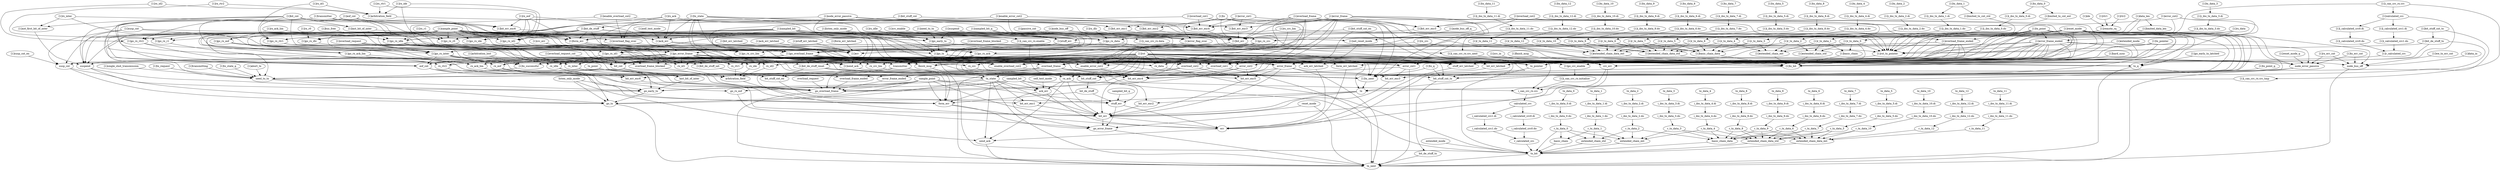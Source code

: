 strict digraph "" {
	rx_eof	 [complexity=35,
		importance=0.0653201628092,
		rank=0.00186629036598];
	form_err	 [complexity=16,
		importance=0.0542215691609,
		rank=0.00338884807256];
	rx_eof -> form_err;
	go_overload_frame	 [complexity=2,
		importance=0.102275636629,
		rank=0.0511378183145];
	rx_eof -> go_overload_frame;
	bit_err_exc6	 [complexity=31,
		importance=0.0632598218004,
		rank=0.00204063941292];
	rx_eof -> bit_err_exc6;
	"[1]single_shot_transmission"	 [complexity=28,
		importance=0.149776440992,
		rank=0.00534915860685];
	need_to_tx	 [complexity=21,
		importance=0.0740989886977,
		rank=0.00352852327132];
	"[1]single_shot_transmission" -> need_to_tx;
	"[1]go_rx_ack"	 [complexity=35,
		importance=0.0674770983387,
		rank=0.00192791709539];
	"[1]bit_de_stuff_reset"	 [complexity=25,
		importance=0.244426090029,
		rank=0.00977704360117];
	"[1]go_rx_ack" -> "[1]bit_de_stuff_reset";
	rx_ack	 [complexity=34,
		importance=0.0656432133553,
		rank=0.00193068274574];
	"[1]go_rx_ack" -> rx_ack;
	crc_err	 [complexity=16,
		importance=0.0546121511546,
		rank=0.00341325944716];
	"[1]go_rx_ack" -> crc_err;
	bit_cnt	 [complexity=20,
		importance=0.106781700651,
		rank=0.00533908503253];
	"[1]go_rx_ack" -> bit_cnt;
	rx_crc_lim	 [complexity=30,
		importance=0.056264281652,
		rank=0.00187547605507];
	"[1]go_rx_ack" -> rx_crc_lim;
	"[1]bus_free"	 [complexity=72,
		importance=0.709193803285,
		rank=0.00984991393451];
	"[1]go_rx_idle"	 [complexity=66,
		importance=0.706184272158,
		rank=0.0106997616994];
	"[1]bus_free" -> "[1]go_rx_idle";
	"[1]go_rx_data"	 [complexity=8,
		importance=0.434173179952,
		rank=0.0542716474941];
	rx_data	 [complexity=7,
		importance=0.431682762948,
		rank=0.0616689661354];
	"[1]go_rx_data" -> rx_data;
	"[1]go_rx_data" -> bit_cnt;
	overload_frame_blocked	 [complexity=20,
		importance=0.104942254403,
		rank=0.00524711272017];
	overload_frame_blocked -> go_overload_frame;
	bit_stuff_cnt_en	 [complexity=22,
		importance=0.0562468556172,
		rank=0.00255667525533];
	stuff_err	 [complexity=16,
		importance=0.0537311768906,
		rank=0.00335819855566];
	bit_stuff_cnt_en -> stuff_err;
	tx	 [complexity=35,
		importance=0.0753718312089,
		rank=0.00215348089168];
	bit_err	 [complexity=16,
		importance=0.0612275607735,
		rank=0.00382672254835];
	tx -> bit_err;
	bit_err_exc2	 [complexity=31,
		importance=0.0636446980278,
		rank=0.00205305477509];
	tx -> bit_err_exc2;
	bit_err_exc1	 [complexity=31,
		importance=0.0639453656116,
		rank=0.00206275372941];
	tx -> bit_err_exc1;
	go_tx	 [complexity=2,
		importance=0.0633990769768,
		rank=0.0316995384884];
	tx_next	 [complexity=0,
		importance=0.0195144358901,
		rank=0.0];
	go_tx -> tx_next;
	"[1]tx_request"	 [complexity=23,
		importance=0.0756774522941,
		rank=0.00329032401279];
	"[1]tx_request" -> need_to_tx;
	err	 [complexity=6,
		importance=0.0517432604743,
		rank=0.00862387674572];
	stuff_err -> err;
	go_error_frame	 [complexity=2,
		importance=0.159305124122,
		rank=0.079652562061];
	stuff_err -> go_error_frame;
	overload_request	 [complexity=20,
		importance=0.103854100225,
		rank=0.00519270501127];
	overload_request -> go_overload_frame;
	go_rx_eof	 [complexity=9,
		importance=0.16106488298,
		rank=0.0178960981088];
	go_rx_eof -> go_error_frame;
	"[1]i_ibo_tx_data_6.do"	 [complexity=55,
		importance=0.129556874446,
		rank=0.00235557953538];
	"[1]r_tx_data_6"	 [complexity=55,
		importance=0.126794597015,
		rank=0.00230535630937];
	"[1]i_ibo_tx_data_6.do" -> "[1]r_tx_data_6";
	"[1]i_ibo_tx_data_6.di"	 [complexity=71,
		importance=1.03882268213,
		rank=0.014631305382];
	"[1]i_ibo_tx_data_6.di" -> "[1]i_ibo_tx_data_6.do";
	"[1]sampled_bit"	 [complexity=59,
		importance=0.0797179212045,
		rank=0.00135115120686];
	"[1]sampled_bit" -> "[1]go_rx_data";
	"[1]ack_err"	 [complexity=44,
		importance=0.0712548757849,
		rank=0.00161942899511];
	"[1]sampled_bit" -> "[1]ack_err";
	"[1]sampled_bit" -> "[1]go_rx_idle";
	"[1]form_err"	 [complexity=44,
		importance=0.0711334659955,
		rank=0.00161666968172];
	"[1]sampled_bit" -> "[1]form_err";
	"[1]i_can_crc_rx.data"	 [complexity=31,
		importance=1.51267397068,
		rank=0.0487959345382];
	"[1]sampled_bit" -> "[1]i_can_crc_rx.data";
	"[1]go_rx_crc"	 [complexity=8,
		importance=0.306118588617,
		rank=0.0382648235772];
	"[1]sampled_bit" -> "[1]go_rx_crc";
	"[1]stuff_err"	 [complexity=44,
		importance=0.0706430737252,
		rank=0.00160552440284];
	"[1]sampled_bit" -> "[1]stuff_err";
	enable_overload_cnt2	 [complexity=38,
		importance=0.0665727576686,
		rank=0.00175191467549];
	"[1]sampled_bit" -> enable_overload_cnt2;
	bit_stuff_cnt	 [complexity=24,
		importance=0.0606619960495,
		rank=0.00252758316873];
	"[1]sampled_bit" -> bit_stuff_cnt;
	"[1]go_early_tx"	 [complexity=43,
		importance=0.358695585294,
		rank=0.00834175779753];
	"[1]sampled_bit" -> "[1]go_early_tx";
	"[1]go_rx_r0"	 [complexity=44,
		importance=0.141198163819,
		rank=0.00320904917771];
	"[1]sampled_bit" -> "[1]go_rx_r0";
	"[1]go_overload_frame"	 [complexity=39,
		importance=0.135634497794,
		rank=0.00347780763574];
	"[1]sampled_bit" -> "[1]go_overload_frame";
	"[1]go_rx_id1"	 [complexity=11,
		importance=0.435786162532,
		rank=0.0396169238666];
	"[1]sampled_bit" -> "[1]go_rx_id1";
	"[1]go_rx_id2"	 [complexity=42,
		importance=0.0710971083564,
		rank=0.0016927882942];
	"[1]sampled_bit" -> "[1]go_rx_id2";
	"[1]bit_err"	 [complexity=44,
		importance=0.0781394576081,
		rank=0.00177589676382];
	"[1]sampled_bit" -> "[1]bit_err";
	enable_error_cnt2	 [complexity=38,
		importance=0.0656957890673,
		rank=0.0017288365544];
	"[1]sampled_bit" -> enable_error_cnt2;
	tx_data_12	 [complexity=33,
		importance=0.455183707645,
		rank=0.0137934456862];
	"i_ibo_tx_data_12.di"	 [complexity=33,
		importance=0.453605244049,
		rank=0.013745613456];
	tx_data_12 -> "i_ibo_tx_data_12.di";
	"[1]i_ibo_tx_data_4.di"	 [complexity=71,
		importance=1.03882268213,
		rank=0.014631305382];
	"[1]i_ibo_tx_data_4.do"	 [complexity=55,
		importance=0.129556874446,
		rank=0.00235557953538];
	"[1]i_ibo_tx_data_4.di" -> "[1]i_ibo_tx_data_4.do";
	tx_data_10	 [complexity=33,
		importance=0.455183707645,
		rank=0.0137934456862];
	"i_ibo_tx_data_10.di"	 [complexity=33,
		importance=0.453605244049,
		rank=0.013745613456];
	tx_data_10 -> "i_ibo_tx_data_10.di";
	"[1]r_tx_data_4"	 [complexity=55,
		importance=0.126794597015,
		rank=0.00230535630937];
	"[1]i_ibo_tx_data_4.do" -> "[1]r_tx_data_4";
	"[1]i_ibo_tx_data_12.do"	 [complexity=55,
		importance=0.131776525895,
		rank=0.00239593683445];
	"[1]r_tx_data_12"	 [complexity=55,
		importance=0.129014248465,
		rank=0.00234571360845];
	"[1]i_ibo_tx_data_12.do" -> "[1]r_tx_data_12";
	node_bus_off	 [complexity=2,
		importance=0.180089992804,
		rank=0.090044996402];
	node_bus_off -> tx_next;
	"[1]i_ibo_tx_data_12.di"	 [complexity=71,
		importance=1.05657989372,
		rank=0.0148814069538];
	"[1]i_ibo_tx_data_12.di" -> "[1]i_ibo_tx_data_12.do";
	rx_id1	 [complexity=41,
		importance=0.0691114838346,
		rank=0.00168564594719];
	arbitration_field	 [complexity=35,
		importance=0.0667505597827,
		rank=0.00190715885093];
	rx_id1 -> arbitration_field;
	rx_id2	 [complexity=41,
		importance=0.0692167233617,
		rank=0.00168821276492];
	rx_id2 -> arbitration_field;
	"[1]i_ibo_tx_data_7.di"	 [complexity=71,
		importance=1.03882268213,
		rank=0.014631305382];
	"[1]i_ibo_tx_data_7.do"	 [complexity=55,
		importance=0.129556874446,
		rank=0.00235557953538];
	"[1]i_ibo_tx_data_7.di" -> "[1]i_ibo_tx_data_7.do";
	"[1]r_tx_data_7"	 [complexity=55,
		importance=0.126794597015,
		rank=0.00230535630937];
	"[1]i_ibo_tx_data_7.do" -> "[1]r_tx_data_7";
	"[1]i_ibo_tx_data_5.di"	 [complexity=71,
		importance=1.03882268213,
		rank=0.014631305382];
	"[1]i_ibo_tx_data_5.do"	 [complexity=55,
		importance=0.129556874446,
		rank=0.00235557953538];
	"[1]i_ibo_tx_data_5.di" -> "[1]i_ibo_tx_data_5.do";
	"[1]r_tx_data_5"	 [complexity=55,
		importance=0.126794597015,
		rank=0.00230535630937];
	"[1]i_ibo_tx_data_5.do" -> "[1]r_tx_data_5";
	"[1]rst_tx_pointer"	 [complexity=30,
		importance=0.703935212809,
		rank=0.0234645070936];
	tx_pointer	 [complexity=29,
		importance=0.349450313137,
		rank=0.0120500107978];
	"[1]rst_tx_pointer" -> tx_pointer;
	"[1]limited_tx_cnt_ext"	 [complexity=66,
		importance=0.705908287887,
		rank=0.0106955801195];
	"[1]limited_tx_cnt_ext" -> "[1]rst_tx_pointer";
	"[1]basic_chain_data"	 [complexity=46,
		importance=0.123834998465,
		rank=0.00269206518402];
	"[1]tx_bit"	 [complexity=43,
		importance=0.118310487847,
		rank=0.00275140669413];
	"[1]basic_chain_data" -> "[1]tx_bit";
	"[1]tx_state_q"	 [complexity=28,
		importance=0.149886274109,
		rank=0.00535308121817];
	"[1]tx_state_q" -> need_to_tx;
	finish_msg	 [complexity=7,
		importance=0.216887947775,
		rank=0.0309839925393];
	tx_bit	 [complexity=5,
		importance=0.0429386566385,
		rank=0.0085877313277];
	finish_msg -> tx_bit;
	rx_data -> tx_bit;
	send_ack	 [complexity=1,
		importance=0.0445278085737,
		rank=0.0445278085737];
	send_ack -> tx_next;
	"[1]transmitter"	 [complexity=63,
		importance=0.0828470829781,
		rank=0.00131503306314];
	"[1]tx_successful"	 [complexity=28,
		importance=0.150245061009,
		rank=0.00536589503605];
	"[1]transmitter" -> "[1]tx_successful";
	"[1]bit_err_exc6"	 [complexity=59,
		importance=0.080171718635,
		rank=0.00135884268873];
	"[1]transmitter" -> "[1]bit_err_exc6";
	"[1]transmitter" -> "[1]form_err";
	suspend	 [complexity=21,
		importance=0.0711013865541,
		rank=0.0033857803121];
	"[1]transmitter" -> suspend;
	"[1]transmitter" -> "[1]go_overload_frame";
	rx_ide	 [complexity=41,
		importance=0.0695106087092,
		rank=0.00169538070023];
	rx_ide -> arbitration_field;
	"[1]tx_data_6"	 [complexity=71,
		importance=1.04040114572,
		rank=0.0146535372637];
	"[1]tx_data_6" -> "[1]i_ibo_tx_data_6.di";
	"[1]extended_chain_data_ext"	 [complexity=46,
		importance=0.126054649914,
		rank=0.00274031847639];
	"[1]r_tx_data_12" -> "[1]extended_chain_data_ext";
	"[1]r_tx_data_10"	 [complexity=55,
		importance=0.129014248465,
		rank=0.00234571360845];
	"[1]extended_chain_data_std"	 [complexity=46,
		importance=0.124081626404,
		rank=0.00269742666095];
	"[1]r_tx_data_10" -> "[1]extended_chain_data_std";
	"[1]r_tx_data_10" -> "[1]extended_chain_data_ext";
	"[1]r_tx_data_11"	 [complexity=55,
		importance=0.129014248465,
		rank=0.00234571360845];
	"[1]r_tx_data_11" -> "[1]extended_chain_data_ext";
	need_to_tx -> go_tx;
	go_early_tx	 [complexity=11,
		importance=0.0677885798268,
		rank=0.00616259816607];
	need_to_tx -> go_early_tx;
	"[1]i_ibo_tx_data_1.do"	 [complexity=50,
		importance=0.125970494939,
		rank=0.00251940989878];
	"[1]r_tx_data_1"	 [complexity=50,
		importance=0.123405512944,
		rank=0.00246811025888];
	"[1]i_ibo_tx_data_1.do" -> "[1]r_tx_data_1";
	"[1]i_ibo_tx_data_1.di"	 [complexity=66,
		importance=1.00973703459,
		rank=0.0152990459786];
	"[1]i_ibo_tx_data_1.di" -> "[1]i_ibo_tx_data_1.do";
	"[1]error_frame"	 [complexity=64,
		importance=0.0823774171422,
		rank=0.00128714714285];
	"[1]error_frame" -> "[1]rst_tx_pointer";
	"[1]error_frame" -> finish_msg;
	"[1]bit_err_exc4"	 [complexity=59,
		importance=0.0804894007684,
		rank=0.00136422713167];
	"[1]error_frame" -> "[1]bit_err_exc4";
	"[1]bit_err_exc5"	 [complexity=59,
		importance=0.0804178823162,
		rank=0.00136301495451];
	"[1]error_frame" -> "[1]bit_err_exc5";
	"[1]bit_err_exc3"	 [complexity=59,
		importance=0.0800426163248,
		rank=0.00135665451398];
	"[1]error_frame" -> "[1]bit_err_exc3";
	tx_state	 [complexity=35,
		importance=0.066342615388,
		rank=0.0018955032968];
	"[1]error_frame" -> tx_state;
	error_cnt1	 [complexity=38,
		importance=0.0656349202506,
		rank=0.00172723474344];
	"[1]error_frame" -> error_cnt1;
	"[1]tx_next"	 [complexity=38,
		importance=0.094886267099,
		rank=0.00249700702892];
	"[1]error_frame" -> "[1]tx_next";
	"[1]error_frame" -> "[1]bit_err";
	"[1]error_frame" -> enable_error_cnt2;
	node_error_passive	 [complexity=35,
		importance=0.0675910523876,
		rank=0.00193117292536];
	node_error_passive -> tx_next;
	bit_err_exc3	 [complexity=31,
		importance=0.0631307194903,
		rank=0.00203647482227];
	node_error_passive -> bit_err_exc3;
	"[1]last_bit_of_inter"	 [complexity=72,
		importance=0.708140642298,
		rank=0.00983528669859];
	"[1]last_bit_of_inter" -> "[1]go_rx_idle";
	"[1]last_bit_of_inter" -> "[1]go_early_tx";
	"[1]last_bit_of_inter" -> "[1]go_rx_id1";
	"[1]tx_successful" -> need_to_tx;
	ack_err_latched	 [complexity=16,
		importance=0.0537830181721,
		rank=0.00336143863575];
	"[1]ack_err" -> ack_err_latched;
	"[1]err"	 [complexity=44,
		importance=0.202486922892,
		rank=0.00460197552027];
	"[1]ack_err" -> "[1]err";
	"[1]go_error_frame"	 [complexity=37,
		importance=0.0686551573089,
		rank=0.00185554479213];
	"[1]ack_err" -> "[1]go_error_frame";
	"[1]go_rx_crc_lim"	 [complexity=9,
		importance=0.607341712074,
		rank=0.0674824124527];
	"[1]go_rx_crc_lim" -> finish_msg;
	rx_crc	 [complexity=7,
		importance=0.302721802505,
		rank=0.0432459717865];
	"[1]go_rx_crc_lim" -> rx_crc;
	"[1]go_rx_crc_lim" -> rx_crc_lim;
	"[1]need_to_tx"	 [complexity=53,
		importance=0.365005994165,
		rank=0.00688690555028];
	"[1]go_tx"	 [complexity=34,
		importance=0.354306082444,
		rank=0.0104207671307];
	"[1]need_to_tx" -> "[1]go_tx";
	"[1]need_to_tx" -> "[1]go_early_tx";
	"[1]bit_de_stuff_tx"	 [complexity=66,
		importance=0.706522658666,
		rank=0.0107048887677];
	"[1]bit_de_stuff_tx" -> "[1]rst_tx_pointer";
	"[1]bit_de_stuff_tx" -> "[1]tx_next";
	"[1]bit_de_stuff_tx" -> tx_pointer;
	"[1]stuff_err_latched"	 [complexity=54,
		importance=0.20443237189,
		rank=0.00378578466463];
	"[1]stuff_err_latched" -> "[1]err";
	"[1]sampled_bit_q"	 [complexity=50,
		importance=0.0722215373215,
		rank=0.00144443074643];
	"[1]sampled_bit_q" -> "[1]stuff_err";
	"[1]sampled_bit_q" -> bit_stuff_cnt;
	"[1]form_err_latched"	 [complexity=54,
		importance=0.204473237168,
		rank=0.00378654142903];
	"[1]form_err_latched" -> "[1]err";
	"[1]rx_eof"	 [complexity=63,
		importance=0.0822320596437,
		rank=0.001305270788];
	"[1]rx_eof" -> "[1]bit_err_exc6";
	"[1]rx_eof" -> "[1]form_err";
	"[1]go_rx_inter"	 [complexity=39,
		importance=0.134951976267,
		rank=0.00346030708378];
	"[1]rx_eof" -> "[1]go_rx_inter";
	eof_cnt	 [complexity=35,
		importance=0.0655546443792,
		rank=0.00187298983941];
	"[1]rx_eof" -> eof_cnt;
	"[1]rx_eof" -> "[1]go_overload_frame";
	"i_ibo_tx_data_11.do"	 [complexity=17,
		importance=0.0564046946861,
		rank=0.00331792321683];
	r_tx_data_11	 [complexity=17,
		importance=0.0536424172559,
		rank=0.00315543630917];
	"i_ibo_tx_data_11.do" -> r_tx_data_11;
	"[1]bit_stuff_cnt_en"	 [complexity=50,
		importance=0.0731587524518,
		rank=0.00146317504904];
	"[1]bit_stuff_cnt_en" -> "[1]stuff_err";
	"[1]bit_stuff_cnt_en" -> bit_stuff_cnt;
	bit_stuff_cnt_tx	 [complexity=7,
		importance=0.0321912433989,
		rank=0.00459874905698];
	"[1]bit_stuff_cnt_en" -> bit_stuff_cnt_tx;
	rx_crc -> tx_bit;
	bit_err_latched	 [complexity=16,
		importance=0.0541163881217,
		rank=0.00338227425761];
	bit_err_latched -> err;
	ack_err_latched -> err;
	err -> send_ack;
	"[1]suspend"	 [complexity=53,
		importance=0.362008392021,
		rank=0.00683034701927];
	transmitter	 [complexity=35,
		importance=0.0659351861436,
		rank=0.00188386246124];
	"[1]suspend" -> transmitter;
	"[1]suspend" -> "[1]go_tx";
	"[1]suspend" -> "[1]go_early_tx";
	"[1]bit_de_stuff"	 [complexity=50,
		importance=0.0727081576254,
		rank=0.00145416315251];
	"[1]bit_de_stuff" -> "[1]go_rx_ack";
	"[1]bit_de_stuff" -> "[1]go_rx_data";
	"[1]bit_de_stuff" -> "[1]go_rx_crc_lim";
	"[1]go_rx_rtr2"	 [complexity=43,
		importance=0.140400146008,
		rank=0.0032651196746];
	"[1]bit_de_stuff" -> "[1]go_rx_rtr2";
	"[1]go_rx_rtr1"	 [complexity=42,
		importance=0.0713895799794,
		rank=0.00169975190427];
	"[1]bit_de_stuff" -> "[1]go_rx_rtr1";
	"[1]bit_de_stuff" -> "[1]form_err";
	"[1]bit_de_stuff" -> "[1]go_rx_crc";
	"[1]bit_de_stuff" -> "[1]stuff_err";
	"[1]bit_de_stuff" -> bit_cnt;
	"[1]bit_de_stuff" -> "[1]go_rx_r0";
	"[1]go_rx_r1"	 [complexity=43,
		importance=0.140547738442,
		rank=0.0032685520568];
	"[1]bit_de_stuff" -> "[1]go_rx_r1";
	"[1]i_can_crc_rx.enable"	 [complexity=28,
		importance=1.51063992519,
		rank=0.0539514258995];
	"[1]bit_de_stuff" -> "[1]i_can_crc_rx.enable";
	"[1]bit_de_stuff" -> "[1]go_rx_id2";
	"[1]go_rx_ide"	 [complexity=43,
		importance=0.140682045228,
		rank=0.00327167547042];
	"[1]bit_de_stuff" -> "[1]go_rx_ide";
	"[1]go_rx_dlc"	 [complexity=30,
		importance=0.21556648873,
		rank=0.00718554962433];
	"[1]bit_de_stuff" -> "[1]go_rx_dlc";
	"i_ibo_tx_data_10.do"	 [complexity=17,
		importance=0.0564046946861,
		rank=0.00331792321683];
	r_tx_data_10	 [complexity=17,
		importance=0.0536424172559,
		rank=0.00315543630917];
	"i_ibo_tx_data_10.do" -> r_tx_data_10;
	"i_ibo_tx_data_10.di" -> "i_ibo_tx_data_10.do";
	"i_ibo_tx_data_12.do"	 [complexity=17,
		importance=0.0564046946861,
		rank=0.00331792321683];
	"i_ibo_tx_data_12.di" -> "i_ibo_tx_data_12.do";
	r_tx_data_12	 [complexity=17,
		importance=0.0536424172559,
		rank=0.00315543630917];
	"i_ibo_tx_data_12.do" -> r_tx_data_12;
	rx_rtr2	 [complexity=41,
		importance=0.0693300867782,
		rank=0.0016909777263];
	rx_rtr2 -> arbitration_field;
	rx_rtr1	 [complexity=41,
		importance=0.0693629429907,
		rank=0.00169177909733];
	rx_rtr1 -> arbitration_field;
	error_frame	 [complexity=36,
		importance=0.0654655203077,
		rank=0.00181848667521];
	error_frame -> bit_err;
	error_frame -> tx_next;
	error_frame -> bit_err_exc3;
	bit_err_exc4	 [complexity=31,
		importance=0.0635775039338,
		rank=0.00205088722367];
	error_frame -> bit_err_exc4;
	bit_err_exc5	 [complexity=31,
		importance=0.0635059854816,
		rank=0.00204858017683];
	error_frame -> bit_err_exc5;
	bit_err -> err;
	bit_err -> go_error_frame;
	"[1]go_rx_rtr2" -> rx_id2;
	"[1]go_rx_rtr2" -> rx_rtr2;
	"[1]go_rx_rtr1" -> rx_id1;
	"[1]go_rx_rtr1" -> rx_rtr1;
	"[1]hard_sync"	 [complexity=31,
		importance=2.26758384703,
		rank=0.0731478660334];
	"[1]go_crc_enable"	 [complexity=28,
		importance=2.26600538344,
		rank=0.0809287636942];
	"[1]hard_sync" -> "[1]go_crc_enable";
	"i_calculated_crc0.do"	 [complexity=11,
		importance=0.0926638972589,
		rank=0.0084239906599];
	r_calculated_crc	 [complexity=11,
		importance=0.090060195934,
		rank=0.00818729053946];
	"i_calculated_crc0.do" -> r_calculated_crc;
	"[1]i_can_crc_rx.crc_tmp"	 [complexity=33,
		importance=1.51027513113,
		rank=0.0457659130645];
	"i_can_crc_rx.crc"	 [complexity=27,
		importance=0.7537212809,
		rank=0.0279156029963];
	"[1]i_can_crc_rx.crc_tmp" -> "i_can_crc_rx.crc";
	extended_mode	 [complexity=6,
		importance=0.430965029982,
		rank=0.0718275049969];
	extended_mode -> tx_bit;
	"[1]overload_frame_blocked"	 [complexity=57,
		importance=0.138301115568,
		rank=0.00242633536085];
	"[1]overload_frame_blocked" -> "[1]go_overload_frame";
	"i_ibo_tx_data_4.di"	 [complexity=33,
		importance=0.435848032454,
		rank=0.013207516135];
	"i_ibo_tx_data_4.do"	 [complexity=17,
		importance=0.0541850432368,
		rank=0.00318735548452];
	"i_ibo_tx_data_4.di" -> "i_ibo_tx_data_4.do";
	"[1]bit_stuff_cnt"	 [complexity=52,
		importance=0.077573892884,
		rank=0.00149180563239];
	"[1]bit_stuff_cnt" -> "[1]bit_de_stuff";
	"[1]bit_stuff_cnt" -> bit_stuff_cnt;
	"[1]error_cnt2"	 [complexity=64,
		importance=0.0827047163419,
		rank=0.00129226119284];
	"[1]error_cnt2" -> "[1]bit_err_exc5";
	"[1]error_frame_ended"	 [complexity=57,
		importance=0.137559521022,
		rank=0.0024133249302];
	"[1]error_cnt2" -> "[1]error_frame_ended";
	"[1]error_cnt2" -> "[1]go_overload_frame";
	error_cnt2	 [complexity=36,
		importance=0.0657928195073,
		rank=0.00182757831965];
	"[1]error_cnt2" -> error_cnt2;
	r_tx_data_4	 [complexity=17,
		importance=0.0514227658066,
		rank=0.00302486857686];
	"i_ibo_tx_data_4.do" -> r_tx_data_4;
	"[1]error_cnt1"	 [complexity=66,
		importance=0.0825468170851,
		rank=0.00125070934977];
	"[1]error_cnt1" -> "[1]bit_err_exc4";
	"[1]error_cnt1" -> "[1]bit_err_exc3";
	"[1]error_flag_over"	 [complexity=41,
		importance=0.0684184502207,
		rank=0.00166874268831];
	"[1]error_cnt1" -> "[1]error_flag_over";
	"[1]error_cnt1" -> error_cnt1;
	"[1]error_cnt1" -> "[1]tx_next";
	basic_chain	 [complexity=8,
		importance=0.0451727437444,
		rank=0.00564659296806];
	basic_chain -> tx_bit;
	"[1]bit_err_exc4" -> "[1]bit_err";
	"[1]bit_err_exc5" -> "[1]bit_err";
	"[1]bit_err_exc6" -> "[1]bit_err";
	"[1]bit_err_exc1"	 [complexity=59,
		importance=0.0808572624462,
		rank=0.00137046207536];
	"[1]bit_err_exc1" -> "[1]bit_err";
	"[1]bit_err_exc2"	 [complexity=59,
		importance=0.0805565948624,
		rank=0.00136536601462];
	"[1]bit_err_exc2" -> "[1]bit_err";
	"[1]bit_err_exc3" -> "[1]bit_err";
	"[1]overload_cnt1"	 [complexity=66,
		importance=0.0827961366522,
		rank=0.00125448691897];
	"[1]overload_cnt1" -> "[1]bit_err_exc4";
	"[1]overload_flag_over"	 [complexity=41,
		importance=0.068606351182,
		rank=0.00167332563859];
	"[1]overload_cnt1" -> "[1]overload_flag_over";
	overload_cnt1	 [complexity=38,
		importance=0.0658842398177,
		rank=0.00173379578468];
	"[1]overload_cnt1" -> overload_cnt1;
	"[1]overload_cnt1" -> "[1]tx_next";
	"[1]overload_cnt2"	 [complexity=64,
		importance=0.083004679782,
		rank=0.00129694812159];
	"[1]overload_cnt2" -> "[1]bit_err_exc5";
	overload_cnt2	 [complexity=36,
		importance=0.0660927829474,
		rank=0.00183591063743];
	"[1]overload_cnt2" -> overload_cnt2;
	"[1]overload_cnt2" -> "[1]go_overload_frame";
	"[1]overload_frame_ended"	 [complexity=57,
		importance=0.13759702214,
		rank=0.00241398284456];
	"[1]overload_cnt2" -> "[1]overload_frame_ended";
	reset_mode	 [complexity=31,
		importance=0.0628060243699,
		rank=0.00202600078613];
	reset_mode -> bit_err;
	reset_mode -> tx_next;
	"[1]go_rx_idle" -> "[1]rst_tx_pointer";
	"[1]go_rx_idle" -> finish_msg;
	"[1]go_rx_idle" -> transmitter;
	rx_inter	 [complexity=20,
		importance=0.104445425646,
		rank=0.0052222712823];
	"[1]go_rx_idle" -> rx_inter;
	rx_idle	 [complexity=21,
		importance=0.0696492250389,
		rank=0.00331662976376];
	"[1]go_rx_idle" -> rx_idle;
	"[1]extended_chain_std"	 [complexity=46,
		importance=0.121037830831,
		rank=0.00263125719198];
	"[1]extended_chain_std" -> "[1]tx_bit";
	"[1]i_can_crc_rx.initialize"	 [complexity=28,
		importance=2.26339491018,
		rank=0.0808355325065];
	"[1]go_crc_enable" -> "[1]i_can_crc_rx.initialize";
	"[1]bit_de_stuff_reset" -> bit_stuff_cnt_en;
	"[1]bit_de_stuff_reset" -> bit_stuff_cnt;
	"[1]bit_de_stuff_reset" -> bit_stuff_cnt_tx;
	tx_data_11	 [complexity=33,
		importance=0.455183707645,
		rank=0.0137934456862];
	"i_ibo_tx_data_11.di"	 [complexity=33,
		importance=0.453605244049,
		rank=0.013745613456];
	tx_data_11 -> "i_ibo_tx_data_11.di";
	"i_calculated_crc0.di"	 [complexity=27,
		importance=0.743362007265,
		rank=0.027531926195];
	"i_calculated_crc0.di" -> "i_calculated_crc0.do";
	"i_ibo_tx_data_1.di"	 [complexity=28,
		importance=0.406762384917,
		rank=0.0145272280328];
	"i_ibo_tx_data_1.do"	 [complexity=12,
		importance=0.0505986637299,
		rank=0.00421655531082];
	"i_ibo_tx_data_1.di" -> "i_ibo_tx_data_1.do";
	r_tx_data_1	 [complexity=12,
		importance=0.0480336817349,
		rank=0.00400280681124];
	"i_ibo_tx_data_1.do" -> r_tx_data_1;
	transmitter -> form_err;
	transmitter -> go_overload_frame;
	transmitter -> bit_err_exc6;
	"i_ibo_tx_data_3.do"	 [complexity=17,
		importance=0.0541850432368,
		rank=0.00318735548452];
	r_tx_data_3	 [complexity=17,
		importance=0.0514227658066,
		rank=0.00302486857686];
	"i_ibo_tx_data_3.do" -> r_tx_data_3;
	"[1]crc_enable"	 [complexity=28,
		importance=1.51377540759,
		rank=0.0540634074139];
	"[1]crc_enable" -> "[1]i_can_crc_rx.enable";
	"i_ibo_tx_data_3.di"	 [complexity=33,
		importance=0.435848032454,
		rank=0.013207516135];
	"i_ibo_tx_data_3.di" -> "i_ibo_tx_data_3.do";
	tx_state -> go_tx;
	tx_state -> send_ack;
	tx_state -> bit_err;
	tx_state -> go_early_tx;
	ack_err	 [complexity=16,
		importance=0.0543429789504,
		rank=0.0033964361844];
	tx_state -> ack_err;
	tx_state -> tx_next;
	tx_state -> bit_err_exc1;
	r_tx_data_9	 [complexity=17,
		importance=0.0514227658066,
		rank=0.00302486857686];
	basic_chain_data	 [complexity=8,
		importance=0.0484631672559,
		rank=0.00605789590698];
	r_tx_data_9 -> basic_chain_data;
	extended_chain_data_ext	 [complexity=8,
		importance=0.0506828187052,
		rank=0.00633535233815];
	r_tx_data_9 -> extended_chain_data_ext;
	extended_chain_data_std	 [complexity=8,
		importance=0.0487097951947,
		rank=0.00608872439933];
	r_tx_data_9 -> extended_chain_data_std;
	r_tx_data_6	 [complexity=17,
		importance=0.0514227658066,
		rank=0.00302486857686];
	r_tx_data_6 -> basic_chain_data;
	r_tx_data_6 -> extended_chain_data_ext;
	r_tx_data_6 -> extended_chain_data_std;
	r_tx_data_7	 [complexity=17,
		importance=0.0514227658066,
		rank=0.00302486857686];
	r_tx_data_7 -> basic_chain_data;
	r_tx_data_7 -> extended_chain_data_ext;
	r_tx_data_7 -> extended_chain_data_std;
	r_tx_data_4 -> basic_chain_data;
	r_tx_data_4 -> extended_chain_data_std;
	extended_chain_ext	 [complexity=8,
		importance=0.0466525113773,
		rank=0.00583156392216];
	r_tx_data_4 -> extended_chain_ext;
	r_tx_data_5	 [complexity=17,
		importance=0.0514227658066,
		rank=0.00302486857686];
	r_tx_data_5 -> basic_chain_data;
	r_tx_data_5 -> extended_chain_data_ext;
	r_tx_data_5 -> extended_chain_data_std;
	r_tx_data_2	 [complexity=17,
		importance=0.0514227658066,
		rank=0.00302486857686];
	r_tx_data_2 -> basic_chain_data;
	extended_chain_std	 [complexity=8,
		importance=0.0456659996221,
		rank=0.00570824995276];
	r_tx_data_2 -> extended_chain_std;
	r_tx_data_2 -> extended_chain_ext;
	r_tx_data_3 -> basic_chain_data;
	r_tx_data_3 -> extended_chain_data_std;
	r_tx_data_3 -> extended_chain_ext;
	r_tx_data_0	 [complexity=12,
		importance=0.0480336817349,
		rank=0.00400280681124];
	r_tx_data_0 -> basic_chain;
	r_tx_data_0 -> tx_bit;
	r_tx_data_0 -> extended_chain_std;
	r_tx_data_0 -> extended_chain_ext;
	r_tx_data_1 -> basic_chain;
	r_tx_data_1 -> extended_chain_std;
	r_tx_data_1 -> extended_chain_ext;
	"[1]bit_err_latched"	 [complexity=54,
		importance=0.204860050539,
		rank=0.00379370463962];
	"[1]bit_err_latched" -> "[1]err";
	"i_ibo_tx_data_0.do"	 [complexity=12,
		importance=0.0505986637299,
		rank=0.00421655531082];
	"i_ibo_tx_data_0.do" -> r_tx_data_0;
	"i_ibo_tx_data_0.di"	 [complexity=28,
		importance=0.406762384917,
		rank=0.0145272280328];
	"i_ibo_tx_data_0.di" -> "i_ibo_tx_data_0.do";
	"i_ibo_tx_data_2.do"	 [complexity=17,
		importance=0.0541850432368,
		rank=0.00318735548452];
	"i_ibo_tx_data_2.do" -> r_tx_data_2;
	"i_ibo_tx_data_2.di"	 [complexity=33,
		importance=0.435848032454,
		rank=0.013207516135];
	"i_ibo_tx_data_2.di" -> "i_ibo_tx_data_2.do";
	"[1]ide"	 [complexity=24,
		importance=0.310111531306,
		rank=0.0129213138044];
	"[1]remote_rq"	 [complexity=19,
		importance=0.308225121709,
		rank=0.0162223748268];
	"[1]ide" -> "[1]remote_rq";
	rx_ack -> send_ack;
	rx_ack -> bit_err;
	rx_ack -> ack_err;
	rx_ack -> bit_err_exc2;
	bit_de_stuff_tx	 [complexity=5,
		importance=0.022101881747,
		rank=0.0044203763494];
	bit_de_stuff_tx -> tx_next;
	"[1]bit_stuff_cnt_tx"	 [complexity=68,
		importance=0.716612020318,
		rank=0.0105384120635];
	"[1]bit_stuff_cnt_tx" -> "[1]bit_de_stuff_tx";
	"[1]bit_stuff_cnt_tx" -> bit_stuff_cnt_tx;
	"[1]bit_de_stuff_set"	 [complexity=23,
		importance=0.114152522436,
		rank=0.0049631531494];
	"[1]bit_de_stuff_set" -> bit_stuff_cnt_en;
	"[1]i_ibo_tx_data_8.do"	 [complexity=55,
		importance=0.129556874446,
		rank=0.00235557953538];
	"[1]r_tx_data_8"	 [complexity=55,
		importance=0.126794597015,
		rank=0.00230535630937];
	"[1]i_ibo_tx_data_8.do" -> "[1]r_tx_data_8";
	"[1]tx_point_q"	 [complexity=9,
		importance=0.0982478163185,
		rank=0.0109164240354];
	"[1]tx_point_q" -> bit_stuff_cnt_tx;
	"[1]i_ibo_tx_data_8.di"	 [complexity=71,
		importance=1.03882268213,
		rank=0.014631305382];
	"[1]i_ibo_tx_data_8.di" -> "[1]i_ibo_tx_data_8.do";
	"[1]crc_in"	 [complexity=20,
		importance=0.0569641130055,
		rank=0.00284820565028];
	"[1]crc_in" -> crc_err;
	"[1]i_calculated_crc0.di"	 [complexity=65,
		importance=1.94931130661,
		rank=0.029989404717];
	"[1]i_calculated_crc0.do"	 [complexity=49,
		importance=0.243407559677,
		rank=0.00496750121789];
	"[1]i_calculated_crc0.di" -> "[1]i_calculated_crc0.do";
	"[1]r_calculated_crc"	 [complexity=49,
		importance=0.240803858352,
		rank=0.00491436445616];
	"[1]i_calculated_crc0.do" -> "[1]r_calculated_crc";
	"[1]extended_chain_data_std" -> "[1]tx_bit";
	form_err -> err;
	form_err -> go_error_frame;
	"[1]i_ibo_tx_data_11.di"	 [complexity=71,
		importance=1.05657989372,
		rank=0.0148814069538];
	"[1]i_ibo_tx_data_11.do"	 [complexity=55,
		importance=0.131776525895,
		rank=0.00239593683445];
	"[1]i_ibo_tx_data_11.di" -> "[1]i_ibo_tx_data_11.do";
	"[1]i_ibo_tx_data_11.do" -> "[1]r_tx_data_11";
	"i_ibo_tx_data_6.di"	 [complexity=33,
		importance=0.435848032454,
		rank=0.013207516135];
	"i_ibo_tx_data_6.do"	 [complexity=17,
		importance=0.0541850432368,
		rank=0.00318735548452];
	"i_ibo_tx_data_6.di" -> "i_ibo_tx_data_6.do";
	"i_ibo_tx_data_6.do" -> r_tx_data_6;
	"[1]go_rx_ack_lim"	 [complexity=36,
		importance=0.133001233148,
		rank=0.00369447869856];
	"[1]go_rx_ack_lim" -> rx_ack;
	rx_ack_lim	 [complexity=30,
		importance=0.0562598984709,
		rank=0.00187532994903];
	"[1]go_rx_ack_lim" -> rx_ack_lim;
	"[1]form_err" -> "[1]err";
	"[1]form_err" -> "[1]go_error_frame";
	form_err_latched	 [complexity=16,
		importance=0.05372957475,
		rank=0.00335809842188];
	"[1]form_err" -> form_err_latched;
	"[1]i_can_crc_rx.crc_next"	 [complexity=28,
		importance=1.51107473806,
		rank=0.0539669549308];
	"[1]i_can_crc_rx.crc_next" -> "i_can_crc_rx.crc";
	"[1]abort_tx"	 [complexity=28,
		importance=0.149776440992,
		rank=0.00534915860685];
	"[1]abort_tx" -> need_to_tx;
	basic_chain_data -> tx_bit;
	suspend -> go_tx;
	suspend -> go_early_tx;
	crc_err -> err;
	crc_err -> go_error_frame;
	"[1]go_rx_inter" -> rx_eof;
	"[1]go_rx_inter" -> "[1]tx_successful";
	"[1]go_rx_inter" -> tx_state;
	"[1]go_rx_inter" -> rx_inter;
	"[1]go_rx_inter" -> bit_cnt;
	"[1]go_rx_inter" -> eof_cnt;
	"[1]overload_frame"	 [complexity=64,
		importance=0.0822699726575,
		rank=0.00128546832277];
	"[1]overload_frame" -> overload_frame_blocked;
	"[1]overload_frame" -> "[1]rst_tx_pointer";
	"[1]overload_frame" -> "[1]bit_err_exc4";
	"[1]overload_frame" -> "[1]bit_err_exc5";
	"[1]overload_frame" -> overload_cnt1;
	"[1]overload_frame" -> enable_overload_cnt2;
	"[1]overload_frame" -> "[1]tx_next";
	"[1]overload_frame" -> "[1]bit_err";
	self_test_mode	 [complexity=22,
		importance=0.0559214425467,
		rank=0.00254188375212];
	self_test_mode -> ack_err;
	"[1]i_ibo_tx_data_2.di"	 [complexity=71,
		importance=1.03882268213,
		rank=0.014631305382];
	"[1]i_ibo_tx_data_2.do"	 [complexity=55,
		importance=0.129556874446,
		rank=0.00235557953538];
	"[1]i_ibo_tx_data_2.di" -> "[1]i_ibo_tx_data_2.do";
	"[1]r_tx_data_2"	 [complexity=55,
		importance=0.126794597015,
		rank=0.00230535630937];
	"[1]i_ibo_tx_data_2.do" -> "[1]r_tx_data_2";
	"[1]overload_flag_over" -> enable_overload_cnt2;
	tx_bit -> tx_next;
	"i_calculated_crc1.di"	 [complexity=27,
		importance=0.743362007265,
		rank=0.027531926195];
	"i_calculated_crc1.do"	 [complexity=11,
		importance=0.0926638972589,
		rank=0.0084239906599];
	"i_calculated_crc1.di" -> "i_calculated_crc1.do";
	"[1]not_first_bit_of_inter"	 [complexity=24,
		importance=0.0730577566941,
		rank=0.00304407319559];
	"[1]not_first_bit_of_inter" -> suspend;
	"i_calculated_crc1.do" -> r_calculated_crc;
	"[1]i_can_crc_rx.data" -> "[1]i_can_crc_rx.crc_next";
	"[1]r_tx_data_8" -> "[1]basic_chain_data";
	"[1]r_tx_data_8" -> "[1]extended_chain_data_std";
	"[1]r_tx_data_8" -> "[1]extended_chain_data_ext";
	"[1]r_tx_data_9"	 [complexity=55,
		importance=0.126794597015,
		rank=0.00230535630937];
	"[1]r_tx_data_9" -> "[1]basic_chain_data";
	"[1]r_tx_data_9" -> "[1]extended_chain_data_std";
	"[1]r_tx_data_9" -> "[1]extended_chain_data_ext";
	"[1]r_tx_data_4" -> "[1]basic_chain_data";
	"[1]r_tx_data_4" -> "[1]extended_chain_data_std";
	"[1]extended_chain_ext"	 [complexity=46,
		importance=0.122024342586,
		rank=0.0026527030997];
	"[1]r_tx_data_4" -> "[1]extended_chain_ext";
	"[1]r_tx_data_5" -> "[1]basic_chain_data";
	"[1]r_tx_data_5" -> "[1]extended_chain_data_std";
	"[1]r_tx_data_5" -> "[1]extended_chain_data_ext";
	"[1]r_tx_data_6" -> "[1]basic_chain_data";
	"[1]r_tx_data_6" -> "[1]extended_chain_data_std";
	"[1]r_tx_data_6" -> "[1]extended_chain_data_ext";
	"[1]r_tx_data_7" -> "[1]basic_chain_data";
	"[1]r_tx_data_7" -> "[1]extended_chain_data_std";
	"[1]r_tx_data_7" -> "[1]extended_chain_data_ext";
	"[1]r_tx_data_0"	 [complexity=66,
		importance=0.706796150799,
		rank=0.0107090325879];
	"[1]r_tx_data_0" -> "[1]rst_tx_pointer";
	"[1]r_tx_data_0" -> "[1]extended_chain_std";
	"[1]r_tx_data_0" -> "[1]extended_chain_ext";
	"[1]r_tx_data_0" -> "[1]tx_bit";
	"[1]basic_chain"	 [complexity=46,
		importance=0.120544574953,
		rank=0.00262053423812];
	"[1]r_tx_data_0" -> "[1]basic_chain";
	"[1]r_tx_data_1" -> "[1]extended_chain_std";
	"[1]r_tx_data_1" -> "[1]extended_chain_ext";
	"[1]r_tx_data_1" -> "[1]basic_chain";
	"[1]r_tx_data_2" -> "[1]basic_chain_data";
	"[1]r_tx_data_2" -> "[1]extended_chain_std";
	"[1]r_tx_data_2" -> "[1]extended_chain_ext";
	"[1]r_tx_data_3"	 [complexity=55,
		importance=0.126794597015,
		rank=0.00230535630937];
	"[1]r_tx_data_3" -> "[1]basic_chain_data";
	"[1]r_tx_data_3" -> "[1]extended_chain_data_std";
	"[1]r_tx_data_3" -> "[1]extended_chain_ext";
	"[1]rtr1"	 [complexity=24,
		importance=0.310208074584,
		rank=0.012925336441];
	"[1]rtr1" -> "[1]remote_rq";
	"[1]extended_chain_ext" -> "[1]tx_bit";
	stuff_err_latched	 [complexity=16,
		importance=0.0536887094723,
		rank=0.00335554434202];
	stuff_err_latched -> err;
	"[1]overload_request"	 [complexity=57,
		importance=0.13721296139,
		rank=0.00240724493667];
	"[1]overload_request" -> overload_frame_blocked;
	"[1]overload_request" -> "[1]go_rx_inter";
	"[1]overload_request" -> "[1]go_overload_frame";
	"i_ibo_tx_data_9.di"	 [complexity=33,
		importance=0.435848032454,
		rank=0.013207516135];
	"i_ibo_tx_data_9.do"	 [complexity=17,
		importance=0.0541850432368,
		rank=0.00318735548452];
	"i_ibo_tx_data_9.di" -> "i_ibo_tx_data_9.do";
	"i_ibo_tx_data_9.do" -> r_tx_data_9;
	last_bit_of_inter	 [complexity=21,
		importance=0.0697449499668,
		rank=0.00332118809366];
	last_bit_of_inter -> go_early_tx;
	r_calculated_crc -> tx_bit;
	overload_frame_ended	 [complexity=20,
		importance=0.104238160975,
		rank=0.00521190804876];
	overload_cnt2 -> overload_frame_ended;
	overload_cnt2 -> go_overload_frame;
	overload_cnt2 -> bit_err_exc5;
	overload_cnt1 -> tx_next;
	overload_cnt1 -> bit_err_exc4;
	"[1]eof_cnt"	 [complexity=63,
		importance=0.0824665412138,
		rank=0.00130899271768];
	"[1]eof_cnt" -> "[1]bit_err_exc6";
	"[1]eof_cnt" -> "[1]form_err";
	"[1]eof_cnt" -> "[1]go_rx_inter";
	"[1]eof_cnt" -> eof_cnt;
	"[1]eof_cnt" -> "[1]go_overload_frame";
	"[1]enable_overload_cnt2"	 [complexity=66,
		importance=0.0834846545031,
		rank=0.00126491900762];
	"[1]enable_overload_cnt2" -> "[1]bit_err_exc4";
	"[1]enable_overload_cnt2" -> "[1]overload_flag_over";
	"[1]enable_overload_cnt2" -> overload_cnt2;
	"[1]bit_cnt"	 [complexity=57,
		importance=0.140140561815,
		rank=0.00245860634764];
	"[1]bit_cnt" -> "[1]go_rx_data";
	"[1]bit_cnt" -> "[1]last_bit_of_inter";
	"[1]bit_cnt" -> "[1]go_rx_crc_lim";
	"[1]bit_cnt" -> "[1]go_rx_rtr2";
	"[1]bit_cnt" -> "[1]go_rx_rtr1";
	"[1]bit_cnt" -> "[1]not_first_bit_of_inter";
	"[1]bit_cnt" -> "[1]go_rx_crc";
	"[1]bit_cnt" -> bit_cnt;
	"[1]bit_cnt" -> "[1]go_overload_frame";
	tx_point	 [complexity=23,
		importance=0.105816624572,
		rank=0.00460072280746];
	error_frame_ended	 [complexity=20,
		importance=0.104200659857,
		rank=0.00521003299283];
	tx_point -> error_frame_ended;
	tx_point -> overload_frame_ended;
	"[1]finish_msg"	 [complexity=45,
		importance=0.593747103819,
		rank=0.0131943800849];
	"[1]finish_msg" -> "[1]tx_bit";
	"[1]tx_data_5"	 [complexity=71,
		importance=1.04040114572,
		rank=0.0146535372637];
	"[1]tx_data_5" -> "[1]i_ibo_tx_data_5.di";
	"[1]tx_data_4"	 [complexity=71,
		importance=1.04040114572,
		rank=0.0146535372637];
	"[1]tx_data_4" -> "[1]i_ibo_tx_data_4.di";
	"[1]tx_data_7"	 [complexity=71,
		importance=1.04040114572,
		rank=0.0146535372637];
	"[1]tx_data_7" -> "[1]i_ibo_tx_data_7.di";
	"[1]rx_ack_lim"	 [complexity=58,
		importance=0.0731717953054,
		rank=0.00126158267768];
	"[1]rx_ack_lim" -> "[1]form_err";
	"[1]go_rx_eof"	 [complexity=44,
		importance=0.0704149161666,
		rank=0.00160033900379];
	"[1]rx_ack_lim" -> "[1]go_rx_eof";
	"[1]tx_data_1"	 [complexity=69,
		importance=0.707486751483,
		rank=0.0102534311809];
	"[1]tx_data_1" -> "[1]i_ibo_tx_data_1.di";
	"[1]limited_tx_cnt_std"	 [complexity=66,
		importance=0.705908287887,
		rank=0.0106955801195];
	"[1]tx_data_1" -> "[1]limited_tx_cnt_std";
	"[1]tx_data_0"	 [complexity=82,
		importance=5.67844060103,
		rank=0.0692492756223];
	"[1]tx_data_0" -> "[1]limited_tx_cnt_ext";
	"[1]i_ibo_tx_data_0.di"	 [complexity=82,
		importance=5.67686213743,
		rank=0.0692300260663];
	"[1]tx_data_0" -> "[1]i_ibo_tx_data_0.di";
	"[1]tx_data_3"	 [complexity=71,
		importance=1.04040114572,
		rank=0.0146535372637];
	"[1]i_ibo_tx_data_3.di"	 [complexity=71,
		importance=1.03882268213,
		rank=0.014631305382];
	"[1]tx_data_3" -> "[1]i_ibo_tx_data_3.di";
	"[1]tx_data_2"	 [complexity=71,
		importance=1.04040114572,
		rank=0.0146535372637];
	"[1]tx_data_2" -> "[1]i_ibo_tx_data_2.di";
	"[1]we_tx_err_cnt"	 [complexity=10,
		importance=0.541848442008,
		rank=0.0541848442008];
	"[1]we_tx_err_cnt" -> node_bus_off;
	"[1]tx_data_9"	 [complexity=71,
		importance=1.04040114572,
		rank=0.0146535372637];
	"[1]i_ibo_tx_data_9.di"	 [complexity=71,
		importance=1.03882268213,
		rank=0.014631305382];
	"[1]tx_data_9" -> "[1]i_ibo_tx_data_9.di";
	"[1]tx_data_8"	 [complexity=71,
		importance=1.04040114572,
		rank=0.0146535372637];
	"[1]tx_data_8" -> "[1]i_ibo_tx_data_8.di";
	"i_ibo_tx_data_11.di" -> "i_ibo_tx_data_11.do";
	error_frame_ended -> go_overload_frame;
	"[1]go_rx_crc" -> rx_data;
	"[1]go_rx_crc" -> rx_crc;
	"[1]go_rx_crc" -> bit_cnt;
	"[1]rx_ack"	 [complexity=62,
		importance=0.0825551101898,
		rank=0.00133153403532];
	"[1]rx_ack" -> "[1]ack_err";
	"[1]rx_ack" -> "[1]bit_err_exc2";
	"[1]rx_ack" -> "[1]go_rx_ack_lim";
	"[1]send_ack"	 [complexity=39,
		importance=0.195271470991,
		rank=0.00500696079465];
	"[1]rx_ack" -> "[1]send_ack";
	"[1]rx_ack" -> "[1]bit_err";
	extended_chain_std -> tx_bit;
	"[1]ack_err_latched"	 [complexity=54,
		importance=0.20452668059,
		rank=0.00378753112203];
	"[1]ack_err_latched" -> "[1]err";
	"[1]rx_err_cnt"	 [complexity=7,
		importance=0.374335411423,
		rank=0.0534764873462];
	"[1]rx_err_cnt" -> node_bus_off;
	"[1]rx_err_cnt" -> node_error_passive;
	r_tx_data_10 -> extended_chain_data_ext;
	r_tx_data_10 -> extended_chain_data_std;
	r_tx_data_11 -> extended_chain_data_ext;
	r_tx_data_12 -> extended_chain_data_ext;
	rx_inter -> last_bit_of_inter;
	rx_inter -> go_overload_frame;
	"[1]go_tx" -> "[1]go_crc_enable";
	"[1]go_tx" -> transmitter;
	"[1]go_tx" -> tx_state;
	"[1]go_tx" -> "[1]tx_next";
	"[1]go_tx" -> tx_pointer;
	"[1]stuff_err" -> stuff_err_latched;
	"[1]stuff_err" -> "[1]err";
	"[1]stuff_err" -> "[1]go_error_frame";
	overload_frame_ended -> go_overload_frame;
	go_early_tx -> go_tx;
	"[1]i_ibo_tx_data_0.do"	 [complexity=66,
		importance=0.709361132794,
		rank=0.0107478959514];
	"[1]i_ibo_tx_data_0.do" -> "[1]r_tx_data_0";
	"[1]extended_mode"	 [complexity=66,
		importance=0.705513676405,
		rank=0.0106896011577];
	"[1]extended_mode" -> "[1]rst_tx_pointer";
	"[1]extended_mode" -> "[1]tx_bit";
	"[1]i_ibo_tx_data_0.di" -> "[1]i_ibo_tx_data_0.do";
	"[1]limited_data_len"	 [complexity=19,
		importance=0.307796273457,
		rank=0.0161998038662];
	"[1]limited_data_len" -> "[1]go_rx_crc";
	"[1]rst"	 [complexity=3,
		importance=0.541848442008,
		rank=0.180616147336];
	"[1]rst" -> rx_eof;
	"[1]rst" -> overload_frame_blocked;
	"[1]rst" -> bit_stuff_cnt_en;
	"[1]rst" -> tx;
	"[1]rst" -> node_bus_off;
	"[1]rst" -> rx_id1;
	"[1]rst" -> rx_id2;
	"[1]rst" -> finish_msg;
	"[1]rst" -> rx_data;
	"[1]rst" -> rx_ide;
	"[1]rst" -> need_to_tx;
	"[1]rst" -> node_error_passive;
	"[1]rst" -> rx_crc;
	"[1]rst" -> bit_err_latched;
	"[1]rst" -> ack_err_latched;
	"[1]rst" -> rx_rtr2;
	"[1]rst" -> rx_rtr1;
	"[1]rst" -> error_frame;
	"[1]rst" -> transmitter;
	"[1]rst" -> tx_state;
	"[1]rst" -> rx_ack;
	"[1]rst" -> suspend;
	"[1]rst" -> crc_err;
	"[1]rst" -> stuff_err_latched;
	"[1]rst" -> overload_cnt2;
	"[1]rst" -> overload_cnt1;
	"[1]rst" -> rx_inter;
	"[1]rst" -> enable_overload_cnt2;
	"[1]rst" -> bit_cnt;
	"[1]rst" -> bit_stuff_cnt;
	"[1]rst" -> eof_cnt;
	overload_frame	 [complexity=36,
		importance=0.0653580758229,
		rank=0.00181550210619];
	"[1]rst" -> overload_frame;
	"[1]rst" -> rx_crc_lim;
	tx_q	 [complexity=5,
		importance=0.0231354551093,
		rank=0.00462709102187];
	"[1]rst" -> tx_q;
	susp_cnt	 [complexity=21,
		importance=0.0713897312129,
		rank=0.00339951101014];
	"[1]rst" -> susp_cnt;
	"[1]rst" -> rx_idle;
	"[1]rst" -> bit_stuff_cnt_tx;
	"[1]rst" -> error_cnt1;
	"[1]rst" -> error_cnt2;
	"[1]rst" -> rx_ack_lim;
	"[1]rst" -> form_err_latched;
	"[1]rst" -> tx_pointer;
	"[1]rst" -> enable_error_cnt2;
	go_overload_frame -> tx_next;
	"[1]rx_r1"	 [complexity=50,
		importance=0.143570702922,
		rank=0.00287141405844];
	"[1]rx_r1" -> "[1]go_rx_r0";
	arbitration_field -> bit_err_exc1;
	enable_overload_cnt2 -> bit_err_exc4;
	bit_cnt -> last_bit_of_inter;
	bit_cnt -> go_overload_frame;
	bit_de_stuff	 [complexity=22,
		importance=0.0557962607909,
		rank=0.00253619367231];
	bit_stuff_cnt -> bit_de_stuff;
	sampled_bit	 [complexity=31,
		importance=0.0628060243699,
		rank=0.00202600078613];
	sampled_bit -> stuff_err;
	sampled_bit -> bit_err;
	sampled_bit -> form_err;
	sampled_bit -> go_early_tx;
	sampled_bit -> go_overload_frame;
	sampled_bit -> ack_err;
	eof_cnt -> form_err;
	eof_cnt -> go_overload_frame;
	eof_cnt -> bit_err_exc6;
	"[1]susp_cnt"	 [complexity=53,
		importance=0.36229673668,
		rank=0.00683578748452];
	"[1]susp_cnt" -> suspend;
	"[1]susp_cnt" -> "[1]go_tx";
	"[1]susp_cnt" -> "[1]go_early_tx";
	"[1]susp_cnt" -> susp_cnt;
	"[1]listen_only_mode"	 [complexity=53,
		importance=0.36027404889,
		rank=0.00679762356396];
	"[1]listen_only_mode" -> "[1]go_tx";
	"[1]listen_only_mode" -> "[1]go_early_tx";
	"[1]listen_only_mode" -> "[1]send_ack";
	"i_ibo_tx_data_8.di"	 [complexity=33,
		importance=0.435848032454,
		rank=0.013207516135];
	"i_ibo_tx_data_8.do"	 [complexity=17,
		importance=0.0541850432368,
		rank=0.00318735548452];
	"i_ibo_tx_data_8.di" -> "i_ibo_tx_data_8.do";
	ack_err -> err;
	ack_err -> go_error_frame;
	r_tx_data_8	 [complexity=17,
		importance=0.0514227658066,
		rank=0.00302486857686];
	"i_ibo_tx_data_8.do" -> r_tx_data_8;
	"[1]rx_data"	 [complexity=19,
		importance=0.30841478518,
		rank=0.0162323571147];
	"[1]rx_data" -> "[1]rst_tx_pointer";
	"[1]rx_data" -> "[1]go_rx_crc";
	"[1]rx_data" -> "[1]tx_bit";
	"[1]node_error_passive"	 [complexity=63,
		importance=0.0845029492221,
		rank=0.00134131665432];
	"[1]node_error_passive" -> "[1]bit_err_exc3";
	"[1]node_error_passive" -> suspend;
	"[1]node_error_passive" -> "[1]error_flag_over";
	"[1]node_error_passive" -> "[1]tx_next";
	"[1]arbitration_lost"	 [complexity=39,
		importance=0.135753972572,
		rank=0.00348087109158];
	"[1]arbitration_lost" -> "[1]tx_successful";
	"[1]arbitration_lost" -> tx_state;
	"[1]err" -> "[1]send_ack";
	"[1]limited_tx_cnt_std" -> "[1]rst_tx_pointer";
	listen_only_mode	 [complexity=6,
		importance=0.0461062721701,
		rank=0.00768437869501];
	listen_only_mode -> go_tx;
	listen_only_mode -> send_ack;
	listen_only_mode -> go_early_tx;
	"[1]go_early_tx" -> "[1]go_tx";
	"[1]go_early_tx" -> tx_pointer;
	"[1]rx_idle"	 [complexity=53,
		importance=0.360556230506,
		rank=0.00680294774539];
	"[1]rx_idle" -> "[1]go_tx";
	"[1]rx_idle" -> "[1]go_early_tx";
	"[1]rx_idle" -> "[1]go_rx_id1";
	"[1]reset_mode"	 [complexity=7,
		importance=0.361758449204,
		rank=0.0516797784578];
	"[1]reset_mode" -> tx;
	"[1]reset_mode" -> node_bus_off;
	"[1]reset_mode" -> "[1]rst_tx_pointer";
	"[1]reset_mode" -> finish_msg;
	"[1]reset_mode" -> need_to_tx;
	"[1]reset_mode" -> node_error_passive;
	"[1]reset_mode" -> bit_err_latched;
	"[1]reset_mode" -> ack_err_latched;
	"[1]reset_mode" -> transmitter;
	"[1]reset_mode" -> tx_state;
	"[1]reset_mode" -> suspend;
	"[1]reset_mode" -> crc_err;
	"[1]reset_mode" -> stuff_err_latched;
	"[1]reset_mode" -> tx_q;
	"[1]reset_mode" -> susp_cnt;
	"[1]reset_mode" -> bit_stuff_cnt_tx;
	"[1]reset_mode" -> "[1]tx_next";
	"[1]reset_mode" -> "[1]bit_err";
	"[1]reset_mode" -> form_err_latched;
	sample_point	 [complexity=31,
		importance=0.0628060243699,
		rank=0.00202600078613];
	sample_point -> go_tx;
	sample_point -> stuff_err;
	sample_point -> go_rx_eof;
	sample_point -> bit_err;
	sample_point -> form_err;
	sample_point -> go_early_tx;
	sample_point -> go_overload_frame;
	sample_point -> ack_err;
	"[1]enable_error_cnt2"	 [complexity=66,
		importance=0.0826076859019,
		rank=0.00125163160457];
	"[1]enable_error_cnt2" -> "[1]bit_err_exc4";
	"[1]enable_error_cnt2" -> "[1]error_flag_over";
	"[1]enable_error_cnt2" -> error_cnt2;
	"i_ibo_tx_data_5.do"	 [complexity=17,
		importance=0.0541850432368,
		rank=0.00318735548452];
	"i_ibo_tx_data_5.do" -> r_tx_data_5;
	"i_ibo_tx_data_5.di"	 [complexity=33,
		importance=0.435848032454,
		rank=0.013207516135];
	"i_ibo_tx_data_5.di" -> "i_ibo_tx_data_5.do";
	"[1]rx_dlc"	 [complexity=19,
		importance=0.30886413593,
		rank=0.0162560071542];
	"[1]rx_dlc" -> "[1]go_rx_data";
	"[1]rx_dlc" -> "[1]go_rx_crc";
	"[1]rx_ide"	 [complexity=69,
		importance=0.0864225055438,
		rank=0.00125250008035];
	"[1]rx_ide" -> "[1]go_rx_r0";
	"[1]rx_ide" -> "[1]go_rx_id2";
	"[1]arbitration_field"	 [complexity=63,
		importance=0.0836624566173,
		rank=0.00132797550186];
	"[1]rx_ide" -> "[1]arbitration_field";
	"[1]rx_id2"	 [complexity=69,
		importance=0.0861286201963,
		rank=0.00124824087241];
	"[1]rx_id2" -> "[1]go_rx_rtr2";
	"[1]rx_id2" -> "[1]arbitration_field";
	"[1]rx_id1"	 [complexity=69,
		importance=0.0860233806692,
		rank=0.00124671566187];
	"[1]rx_id1" -> "[1]go_rx_rtr1";
	"[1]rx_id1" -> "[1]arbitration_field";
	"[1]tx"	 [complexity=63,
		importance=0.0922837280434,
		rank=0.00146482108005];
	"[1]tx" -> "[1]bit_err_exc1";
	"[1]tx" -> "[1]bit_err_exc2";
	"[1]tx" -> tx_q;
	"[1]tx" -> bit_stuff_cnt_tx;
	"[1]tx" -> "[1]bit_err";
	"[1]tx_err_cnt"	 [complexity=10,
		importance=0.549081544896,
		rank=0.0549081544896];
	"[1]tx_err_cnt" -> node_bus_off;
	"[1]tx_err_cnt" -> node_error_passive;
	overload_frame -> bit_err;
	overload_frame -> tx_next;
	overload_frame -> bit_err_exc4;
	overload_frame -> bit_err_exc5;
	"[1]go_rx_r0" -> rx_ide;
	"[1]go_rx_r1" -> rx_rtr2;
	"[1]tx_bit" -> "[1]tx_next";
	bit_err_exc2 -> bit_err;
	bit_err_exc3 -> bit_err;
	bit_err_exc1 -> bit_err;
	bit_err_exc6 -> bit_err;
	bit_err_exc4 -> bit_err;
	bit_err_exc5 -> bit_err;
	"[1]go_error_frame" -> rx_eof;
	"[1]go_error_frame" -> overload_frame_blocked;
	"[1]go_error_frame" -> rx_id1;
	"[1]go_error_frame" -> rx_id2;
	"[1]go_error_frame" -> rx_data;
	"[1]go_error_frame" -> rx_ide;
	"[1]go_error_frame" -> node_error_passive;
	"[1]go_error_frame" -> "[1]tx_successful";
	"[1]go_error_frame" -> rx_crc;
	"[1]go_error_frame" -> rx_rtr2;
	"[1]go_error_frame" -> rx_rtr1;
	"[1]go_error_frame" -> error_frame;
	"[1]go_error_frame" -> "[1]bit_de_stuff_reset";
	"[1]go_error_frame" -> rx_ack;
	"[1]go_error_frame" -> "[1]bit_de_stuff_set";
	"[1]go_error_frame" -> overload_cnt2;
	"[1]go_error_frame" -> overload_cnt1;
	"[1]go_error_frame" -> rx_inter;
	"[1]go_error_frame" -> enable_overload_cnt2;
	"[1]go_error_frame" -> bit_cnt;
	"[1]go_error_frame" -> eof_cnt;
	"[1]go_error_frame" -> overload_frame;
	"[1]go_error_frame" -> rx_crc_lim;
	"[1]go_error_frame" -> rx_idle;
	"[1]go_error_frame" -> error_cnt1;
	"[1]go_error_frame" -> error_cnt2;
	"[1]go_error_frame" -> "[1]tx_next";
	"[1]go_error_frame" -> rx_ack_lim;
	"[1]go_error_frame" -> enable_error_cnt2;
	"[1]self_test_mode"	 [complexity=50,
		importance=0.0728333393813,
		rank=0.00145666678763];
	"[1]self_test_mode" -> "[1]ack_err";
	"[1]tx_pointer"	 [complexity=66,
		importance=0.709876272838,
		rank=0.0107557011036];
	"[1]tx_pointer" -> "[1]rst_tx_pointer";
	"[1]tx_pointer" -> "[1]tx_bit";
	"[1]tx_pointer" -> tx_pointer;
	"[1]error_frame_ended" -> node_error_passive;
	"[1]error_frame_ended" -> "[1]tx_successful";
	"[1]error_frame_ended" -> bit_err_latched;
	"[1]error_frame_ended" -> ack_err_latched;
	"[1]error_frame_ended" -> error_frame;
	"[1]error_frame_ended" -> crc_err;
	"[1]error_frame_ended" -> "[1]go_rx_inter";
	"[1]error_frame_ended" -> stuff_err_latched;
	"[1]error_frame_ended" -> "[1]go_overload_frame";
	"[1]error_frame_ended" -> error_cnt1;
	"[1]error_frame_ended" -> error_cnt2;
	"[1]error_frame_ended" -> form_err_latched;
	"[1]error_frame_ended" -> enable_error_cnt2;
	rx_crc_lim -> form_err;
	"[1]rx_crc"	 [complexity=14,
		importance=0.60949291811,
		rank=0.0435352084364];
	"[1]rx_crc" -> "[1]go_rx_crc_lim";
	"[1]rx_crc" -> "[1]tx_bit";
	"[1]i_can_crc_rx.crc"	 [complexity=31,
		importance=1.51860144237,
		rank=0.0489871433022];
	"[1]i_can_crc_rx.crc" -> "[1]i_can_crc_rx.crc_tmp";
	"[1]i_can_crc_rx.crc" -> "[1]i_can_crc_rx.crc_next";
	"[1]calculated_crc"	 [complexity=65,
		importance=1.95214387594,
		rank=0.0300329827067];
	"[1]i_can_crc_rx.crc" -> "[1]calculated_crc";
	"[1]go_overload_frame" -> rx_eof;
	"[1]go_overload_frame" -> bit_err_latched;
	"[1]go_overload_frame" -> ack_err_latched;
	"[1]go_overload_frame" -> error_frame;
	"[1]go_overload_frame" -> "[1]bit_de_stuff_reset";
	"[1]go_overload_frame" -> stuff_err_latched;
	"[1]go_overload_frame" -> overload_cnt2;
	"[1]go_overload_frame" -> overload_cnt1;
	"[1]go_overload_frame" -> rx_inter;
	"[1]go_overload_frame" -> enable_overload_cnt2;
	"[1]go_overload_frame" -> bit_cnt;
	"[1]go_overload_frame" -> eof_cnt;
	"[1]go_overload_frame" -> overload_frame;
	"[1]go_overload_frame" -> error_cnt1;
	"[1]go_overload_frame" -> error_cnt2;
	"[1]go_overload_frame" -> "[1]tx_next";
	"[1]go_overload_frame" -> form_err_latched;
	"[1]go_overload_frame" -> enable_error_cnt2;
	"[1]send_ack" -> "[1]tx_next";
	tx_q -> tx_next;
	extended_chain_data_ext -> tx_bit;
	"[1]tx_data_11"	 [complexity=71,
		importance=1.05815835732,
		rank=0.0149036388354];
	"[1]tx_data_11" -> "[1]i_ibo_tx_data_11.di";
	"[1]tx_data_10"	 [complexity=71,
		importance=1.05815835732,
		rank=0.0149036388354];
	"[1]i_ibo_tx_data_10.di"	 [complexity=71,
		importance=1.05657989372,
		rank=0.0148814069538];
	"[1]tx_data_10" -> "[1]i_ibo_tx_data_10.di";
	"[1]tx_data_12"	 [complexity=71,
		importance=1.05815835732,
		rank=0.0149036388354];
	"[1]tx_data_12" -> "[1]i_ibo_tx_data_12.di";
	susp_cnt -> go_tx;
	susp_cnt -> go_early_tx;
	"[1]rx_crc_lim"	 [complexity=58,
		importance=0.0731761784866,
		rank=0.00126165824977];
	"[1]rx_crc_lim" -> "[1]go_rx_ack";
	"[1]rx_crc_lim" -> "[1]rst_tx_pointer";
	"[1]rx_crc_lim" -> "[1]form_err";
	calculated_crc	 [complexity=27,
		importance=0.746194576594,
		rank=0.0276368361701];
	calculated_crc -> "i_calculated_crc0.di";
	calculated_crc -> "i_calculated_crc1.di";
	"[1]sample_point"	 [complexity=59,
		importance=0.0797179212045,
		rank=0.00135115120686];
	"[1]sample_point" -> "[1]go_rx_ack";
	"[1]sample_point" -> "[1]go_rx_data";
	"[1]sample_point" -> need_to_tx;
	"[1]sample_point" -> "[1]ack_err";
	"[1]sample_point" -> "[1]go_rx_crc_lim";
	"[1]sample_point" -> "[1]go_rx_rtr2";
	"[1]sample_point" -> "[1]go_rx_rtr1";
	"[1]sample_point" -> "[1]go_rx_idle";
	"[1]sample_point" -> "[1]go_rx_ack_lim";
	"[1]sample_point" -> "[1]form_err";
	"[1]sample_point" -> suspend;
	"[1]sample_point" -> "[1]go_rx_inter";
	"[1]sample_point" -> "[1]overload_flag_over";
	"[1]sample_point" -> "[1]go_rx_crc";
	"[1]sample_point" -> "[1]go_tx";
	"[1]sample_point" -> "[1]stuff_err";
	"[1]sample_point" -> bit_cnt;
	"[1]sample_point" -> bit_stuff_cnt;
	"[1]sample_point" -> eof_cnt;
	"[1]sample_point" -> "[1]go_early_tx";
	"[1]sample_point" -> "[1]go_rx_r0";
	"[1]sample_point" -> "[1]go_rx_r1";
	"[1]sample_point" -> "[1]go_overload_frame";
	"[1]sample_point" -> susp_cnt;
	"[1]sample_point" -> "[1]error_flag_over";
	"[1]sample_point" -> "[1]i_can_crc_rx.enable";
	"[1]sample_point" -> "[1]go_rx_id1";
	"[1]sample_point" -> "[1]go_rx_id2";
	"[1]sample_point" -> "[1]bit_err";
	"[1]sample_point" -> "[1]go_rx_ide";
	"[1]sample_point" -> "[1]go_rx_dlc";
	"[1]sample_point" -> "[1]go_rx_eof";
	"[1]extended_chain_data_ext" -> "[1]tx_bit";
	bit_de_stuff -> stuff_err;
	bit_de_stuff -> form_err;
	"[1]error_flag_over" -> enable_error_cnt2;
	rx_idle -> go_tx;
	rx_idle -> go_early_tx;
	"i_ibo_tx_data_7.di"	 [complexity=33,
		importance=0.435848032454,
		rank=0.013207516135];
	"i_ibo_tx_data_7.do"	 [complexity=17,
		importance=0.0541850432368,
		rank=0.00318735548452];
	"i_ibo_tx_data_7.di" -> "i_ibo_tx_data_7.do";
	"[1]calculated_crc" -> "[1]i_calculated_crc0.di";
	"[1]calculated_crc" -> crc_err;
	"[1]i_calculated_crc1.di"	 [complexity=65,
		importance=1.94931130661,
		rank=0.029989404717];
	"[1]calculated_crc" -> "[1]i_calculated_crc1.di";
	go_error_frame -> tx_next;
	"[1]rtr2"	 [complexity=24,
		importance=0.310139480223,
		rank=0.0129224783426];
	"[1]rtr2" -> "[1]remote_rq";
	"[1]set_reset_mode"	 [complexity=39,
		importance=0.132812067211,
		rank=0.00340543762079];
	"[1]set_reset_mode" -> error_frame;
	"[1]i_ibo_tx_data_10.do"	 [complexity=55,
		importance=0.131776525895,
		rank=0.00239593683445];
	"[1]i_ibo_tx_data_10.di" -> "[1]i_ibo_tx_data_10.do";
	"[1]i_can_crc_rx.initialize" -> "i_can_crc_rx.crc";
	"[1]tx_point"	 [complexity=60,
		importance=0.139175485736,
		rank=0.00231959142894];
	"[1]tx_point" -> tx;
	"[1]tx_point" -> "[1]rst_tx_pointer";
	"[1]tx_point" -> overload_cnt2;
	"[1]tx_point" -> overload_cnt1;
	"[1]tx_point" -> "[1]error_frame_ended";
	"[1]tx_point" -> tx_q;
	"[1]tx_point" -> error_cnt1;
	"[1]tx_point" -> error_cnt2;
	"[1]tx_point" -> "[1]overload_frame_ended";
	"[1]tx_point" -> tx_pointer;
	bit_stuff_cnt_tx -> bit_de_stuff_tx;
	sampled_bit_q	 [complexity=22,
		importance=0.055309640487,
		rank=0.00251407456759];
	sampled_bit_q -> stuff_err;
	r_tx_data_8 -> basic_chain_data;
	r_tx_data_8 -> extended_chain_data_ext;
	r_tx_data_8 -> extended_chain_data_std;
	error_cnt1 -> tx_next;
	error_cnt1 -> bit_err_exc3;
	error_cnt1 -> bit_err_exc4;
	error_cnt2 -> error_frame_ended;
	error_cnt2 -> go_overload_frame;
	error_cnt2 -> bit_err_exc5;
	"[1]i_can_crc_rx.enable" -> "i_can_crc_rx.crc";
	"[1]overload_frame_ended" -> "[1]tx_successful";
	"[1]overload_frame_ended" -> "[1]go_rx_inter";
	"[1]overload_frame_ended" -> overload_cnt2;
	"[1]overload_frame_ended" -> overload_cnt1;
	"[1]overload_frame_ended" -> enable_overload_cnt2;
	"[1]overload_frame_ended" -> overload_frame;
	"[1]overload_frame_ended" -> "[1]go_overload_frame";
	"[1]tx_next" -> tx;
	"i_ibo_tx_data_7.do" -> r_tx_data_7;
	"[1]rx_inter"	 [complexity=57,
		importance=0.137804286811,
		rank=0.00241761906686];
	"[1]rx_inter" -> "[1]last_bit_of_inter";
	"[1]rx_inter" -> "[1]not_first_bit_of_inter";
	"[1]rx_inter" -> "[1]go_overload_frame";
	"[1]susp_cnt_en"	 [complexity=23,
		importance=0.0740961927678,
		rank=0.0032215735986];
	"[1]susp_cnt_en" -> susp_cnt;
	rx_ack_lim -> go_rx_eof;
	rx_ack_lim -> form_err;
	"[1]tx_q"	 [complexity=43,
		importance=0.0985072863182,
		rank=0.00229086712368];
	"[1]tx_q" -> bit_stuff_cnt_tx;
	"[1]tx_q" -> "[1]tx_next";
	"[1]reset_mode_q"	 [complexity=42,
		importance=0.0691884786681,
		rank=0.00164734473019];
	"[1]reset_mode_q" -> node_error_passive;
	"[1]go_rx_id1" -> overload_frame_blocked;
	"[1]go_rx_id1" -> rx_id1;
	"[1]go_rx_id1" -> finish_msg;
	"[1]go_rx_id1" -> transmitter;
	"[1]go_rx_id1" -> "[1]bit_de_stuff_set";
	"[1]go_rx_id1" -> rx_inter;
	"[1]go_rx_id1" -> bit_cnt;
	"[1]go_rx_id1" -> rx_idle;
	"[1]go_rx_id2" -> rx_id2;
	"[1]go_rx_id2" -> rx_ide;
	"[1]go_rx_id2" -> bit_cnt;
	"[1]i_ibo_tx_data_9.do"	 [complexity=55,
		importance=0.129556874446,
		rank=0.00235557953538];
	"[1]i_ibo_tx_data_9.do" -> "[1]r_tx_data_9";
	"[1]go_early_tx_latched"	 [complexity=9,
		importance=0.0256018311883,
		rank=0.00284464790981];
	"[1]go_early_tx_latched" -> tx_q;
	"[1]i_ibo_tx_data_9.di" -> "[1]i_ibo_tx_data_9.do";
	"[1]i_calculated_crc1.do"	 [complexity=49,
		importance=0.243407559677,
		rank=0.00496750121789];
	"[1]i_calculated_crc1.do" -> "[1]r_calculated_crc";
	"[1]i_calculated_crc1.di" -> "[1]i_calculated_crc1.do";
	tx_data_9	 [complexity=33,
		importance=0.437426496051,
		rank=0.0132553483652];
	tx_data_9 -> "i_ibo_tx_data_9.di";
	tx_data_8	 [complexity=33,
		importance=0.437426496051,
		rank=0.0132553483652];
	tx_data_8 -> "i_ibo_tx_data_8.di";
	"[1]bit_err" -> bit_err_latched;
	"[1]bit_err" -> "[1]err";
	"[1]bit_err" -> "[1]go_error_frame";
	"[1]node_bus_off"	 [complexity=42,
		importance=0.137272137004,
		rank=0.00326838421438];
	"[1]node_bus_off" -> node_error_passive;
	"[1]node_bus_off" -> "[1]go_rx_idle";
	"[1]node_bus_off" -> "[1]set_reset_mode";
	"[1]node_bus_off" -> "[1]tx_next";
	tx_data_3	 [complexity=33,
		importance=0.437426496051,
		rank=0.0132553483652];
	tx_data_3 -> "i_ibo_tx_data_3.di";
	tx_data_2	 [complexity=33,
		importance=0.437426496051,
		rank=0.0132553483652];
	tx_data_2 -> "i_ibo_tx_data_2.di";
	tx_data_1	 [complexity=28,
		importance=0.408340848513,
		rank=0.0145836017326];
	tx_data_1 -> "i_ibo_tx_data_1.di";
	tx_data_0	 [complexity=28,
		importance=0.408340848513,
		rank=0.0145836017326];
	tx_data_0 -> "i_ibo_tx_data_0.di";
	tx_data_7	 [complexity=33,
		importance=0.437426496051,
		rank=0.0132553483652];
	tx_data_7 -> "i_ibo_tx_data_7.di";
	tx_data_6	 [complexity=33,
		importance=0.437426496051,
		rank=0.0132553483652];
	tx_data_6 -> "i_ibo_tx_data_6.di";
	tx_data_5	 [complexity=33,
		importance=0.437426496051,
		rank=0.0132553483652];
	tx_data_5 -> "i_ibo_tx_data_5.di";
	tx_data_4	 [complexity=33,
		importance=0.437426496051,
		rank=0.0132553483652];
	tx_data_4 -> "i_ibo_tx_data_4.di";
	form_err_latched -> err;
	"[1]data_len"	 [complexity=22,
		importance=0.309780701506,
		rank=0.0140809409776];
	"[1]data_len" -> "[1]go_rx_data";
	"[1]data_len" -> "[1]go_rx_crc";
	"[1]data_len" -> "[1]limited_data_len";
	tx_pointer -> tx_bit;
	"[1]transmitting"	 [complexity=28,
		importance=0.152260558384,
		rank=0.00543787708515];
	"[1]transmitting" -> need_to_tx;
	"[1]rx_r0"	 [complexity=34,
		importance=0.217807354369,
		rank=0.00640609865791];
	"[1]rx_r0" -> "[1]go_rx_dlc";
	"[1]i_ibo_tx_data_10.do" -> "[1]r_tx_data_10";
	"[1]go_rx_ide" -> rx_ide;
	"[1]go_rx_ide" -> rx_rtr1;
	"[1]data_in"	 [complexity=10,
		importance=0.541848442008,
		rank=0.0541848442008];
	"[1]data_in" -> node_bus_off;
	enable_error_cnt2 -> bit_err_exc4;
	"[1]tx_state"	 [complexity=63,
		importance=0.0832545122225,
		rank=0.00132150019401];
	"[1]tx_state" -> need_to_tx;
	"[1]tx_state" -> "[1]ack_err";
	"[1]tx_state" -> "[1]bit_err_exc1";
	"[1]tx_state" -> "[1]go_tx";
	"[1]tx_state" -> "[1]go_early_tx";
	"[1]tx_state" -> "[1]send_ack";
	"[1]tx_state" -> "[1]tx_next";
	"[1]tx_state" -> "[1]bit_err";
	"[1]tx_state" -> tx_pointer;
	"[1]rx_rtr1"	 [complexity=69,
		importance=0.0862748398253,
		rank=0.00125035999747];
	"[1]rx_rtr1" -> "[1]go_rx_ide";
	"[1]rx_rtr1" -> "[1]arbitration_field";
	"[1]rx_rtr2"	 [complexity=69,
		importance=0.0862419836128,
		rank=0.00124988382048];
	"[1]rx_rtr2" -> "[1]go_rx_r1";
	"[1]rx_rtr2" -> "[1]arbitration_field";
	"[1]passive_cnt"	 [complexity=49,
		importance=0.0739625823177,
		rank=0.00150944045546];
	"[1]passive_cnt" -> "[1]error_flag_over";
	extended_chain_data_std -> tx_bit;
	extended_chain_ext -> tx_bit;
	"[1]arbitration_field" -> "[1]bit_err_exc1";
	"[1]r_calculated_crc" -> "[1]tx_bit";
	"[1]remote_rq" -> "[1]go_rx_data";
	"[1]remote_rq" -> "[1]go_rx_crc";
	"[1]go_rx_dlc" -> bit_cnt;
	"[1]node_bus_off_q"	 [complexity=42,
		importance=0.134489454606,
		rank=0.00320212987157];
	"[1]node_bus_off_q" -> "[1]set_reset_mode";
	"i_can_crc_rx.crc" -> calculated_crc;
	"[1]crc_err"	 [complexity=44,
		importance=0.0715240479892,
		rank=0.00162554654521];
	"[1]crc_err" -> "[1]err";
	"[1]crc_err" -> "[1]go_error_frame";
	"[1]basic_chain" -> "[1]tx_bit";
	"[1]i_ibo_tx_data_3.do"	 [complexity=55,
		importance=0.129556874446,
		rank=0.00235557953538];
	"[1]i_ibo_tx_data_3.do" -> "[1]r_tx_data_3";
	"[1]i_ibo_tx_data_3.di" -> "[1]i_ibo_tx_data_3.do";
	"[1]go_rx_eof" -> rx_eof;
	"[1]go_rx_eof" -> bit_cnt;
	"[1]go_rx_eof" -> "[1]go_error_frame";
	"[1]go_rx_eof" -> rx_ack_lim;
	"[1]overload_request_cnt"	 [complexity=23,
		importance=0.107608872178,
		rank=0.00467864661643];
	"[1]overload_request_cnt" -> overload_frame_blocked;
}
